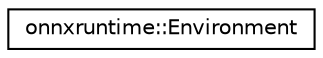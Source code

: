 digraph "Graphical Class Hierarchy"
{
  edge [fontname="Helvetica",fontsize="10",labelfontname="Helvetica",labelfontsize="10"];
  node [fontname="Helvetica",fontsize="10",shape=record];
  rankdir="LR";
  Node0 [label="onnxruntime::Environment",height=0.2,width=0.4,color="black", fillcolor="white", style="filled",URL="$classonnxruntime_1_1Environment.html"];
}
